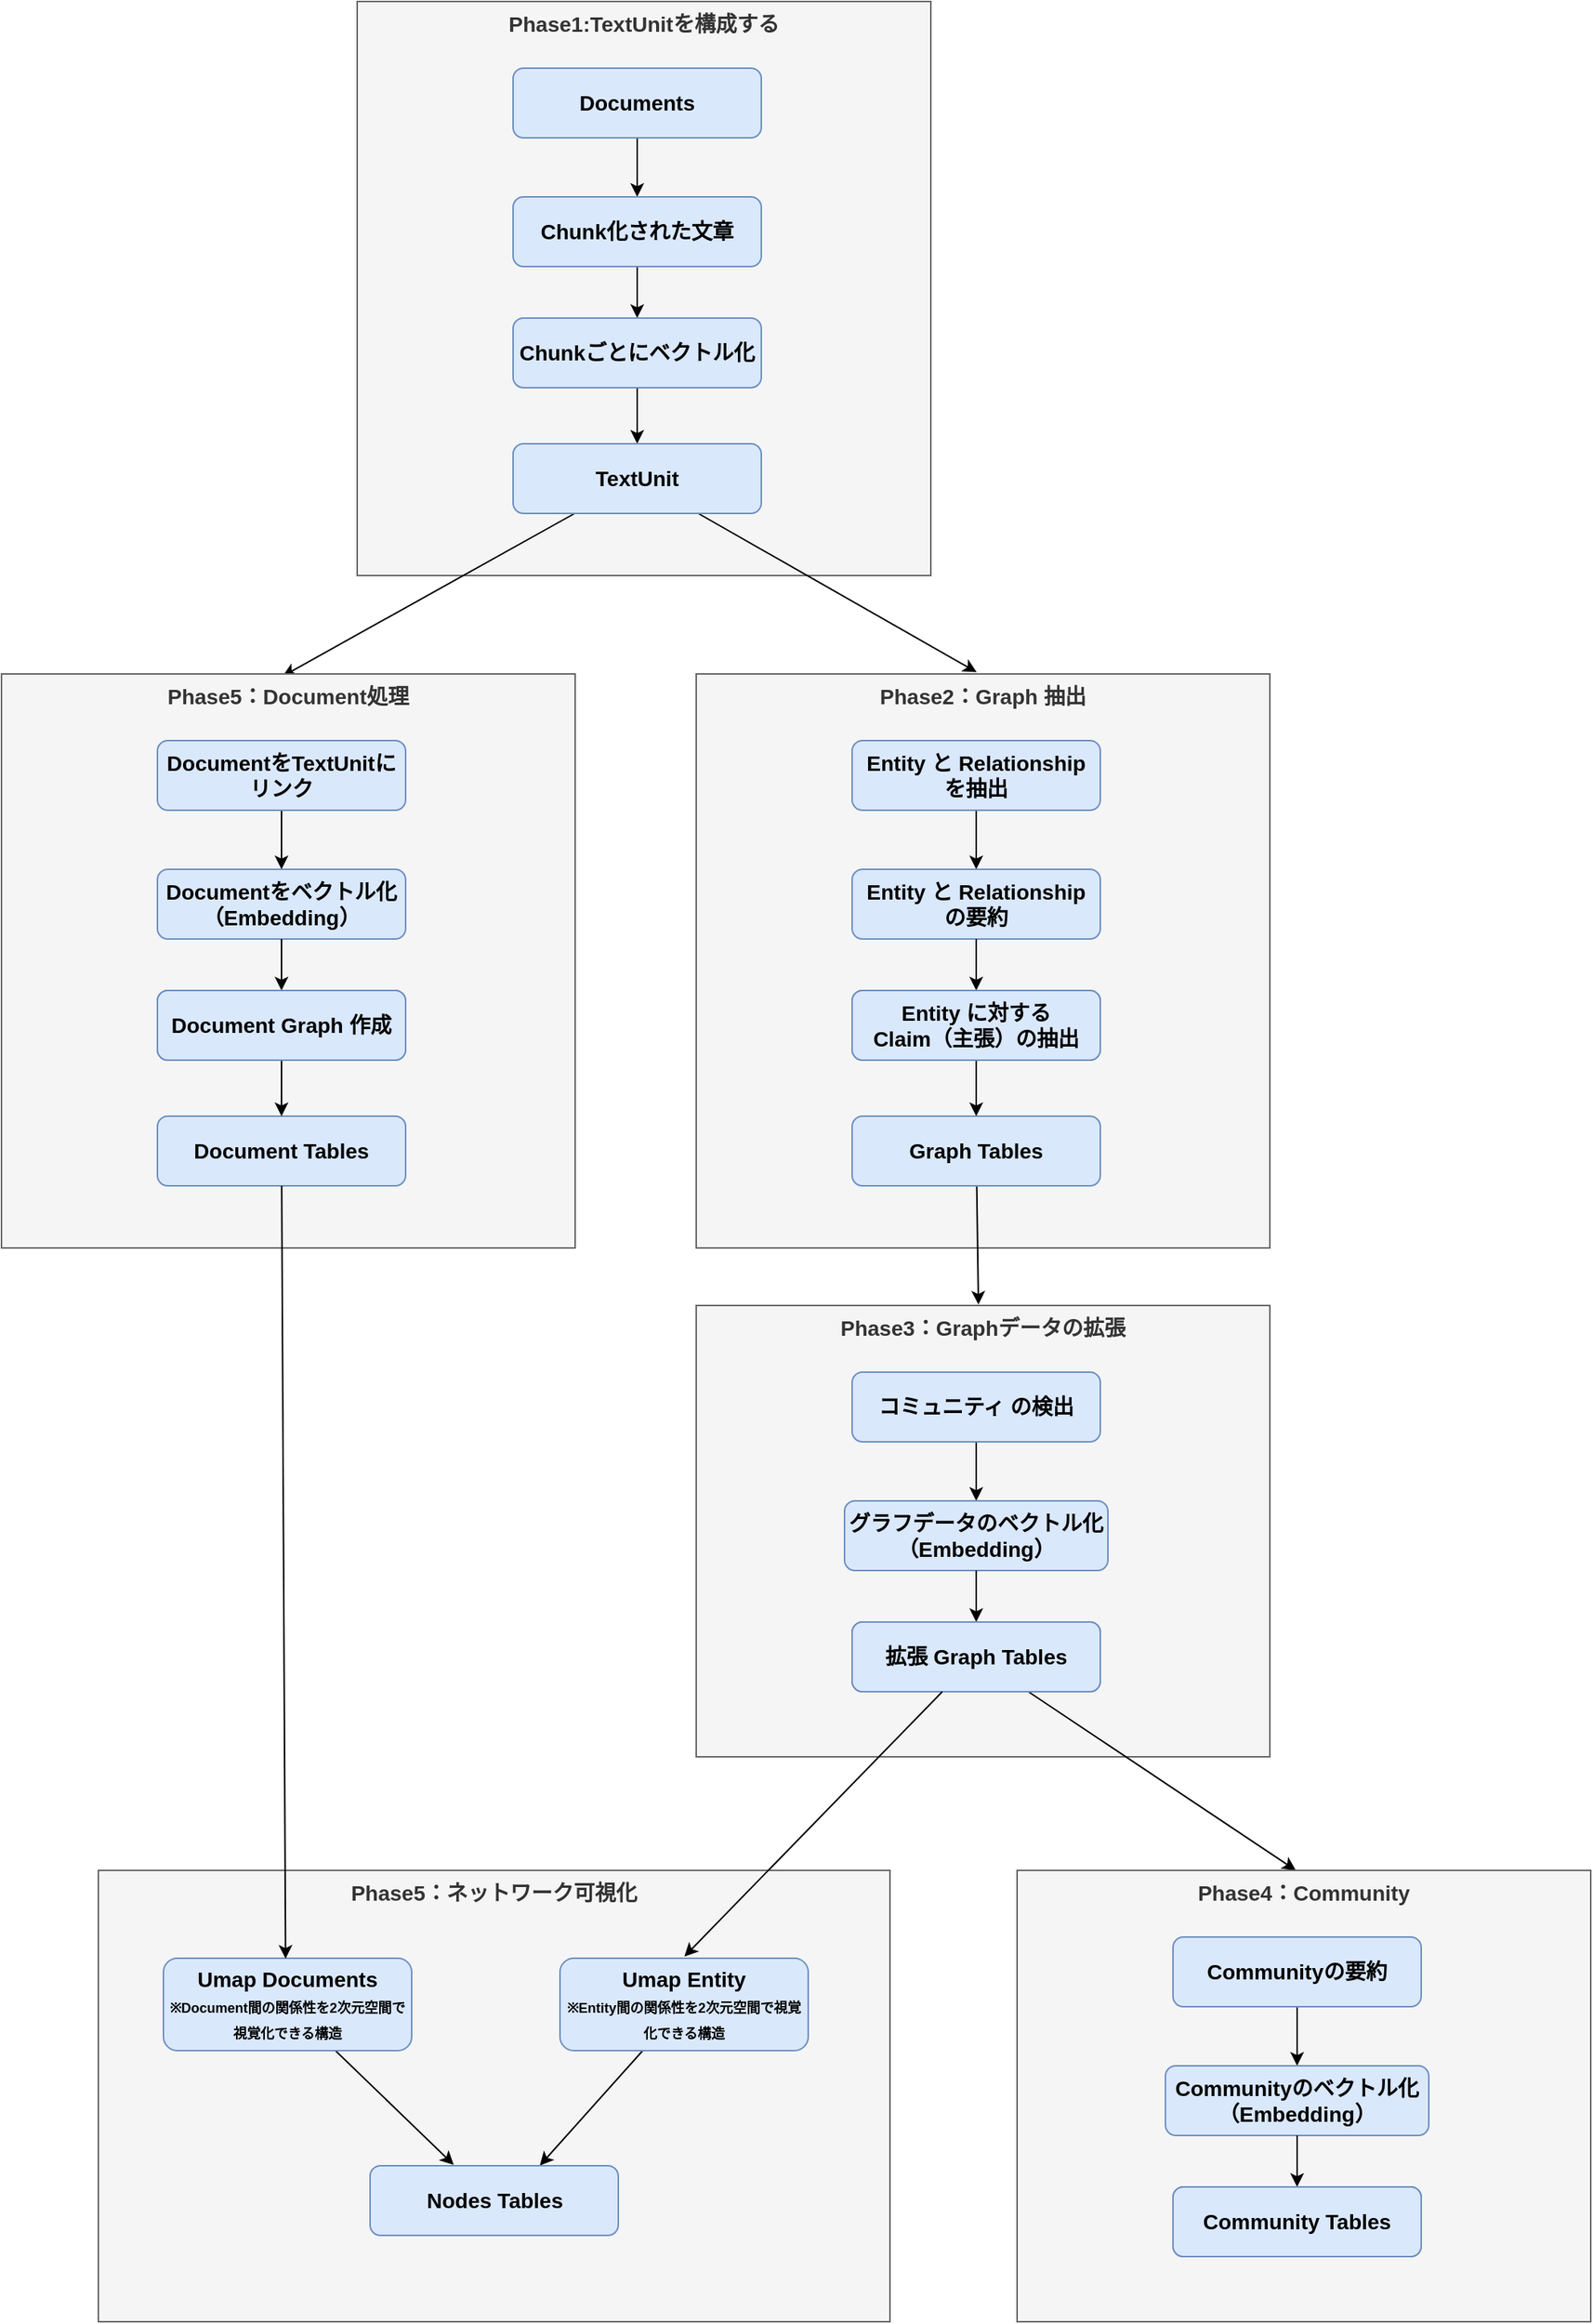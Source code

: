 <mxfile>
    <diagram id="pyFOITWGm1L5QSNy7el4" name="Page-1">
        <mxGraphModel dx="1514" dy="936" grid="0" gridSize="10" guides="1" tooltips="1" connect="0" arrows="1" fold="1" page="0" pageScale="1" pageWidth="850" pageHeight="1100" background="#ffffff" math="0" shadow="0">
            <root>
                <mxCell id="0"/>
                <mxCell id="1" parent="0"/>
                <mxCell id="17" value="Phase1:TextUnitを構成する" style="rounded=0;whiteSpace=wrap;html=1;fontSize=14;fontColor=#333333;fillColor=#f5f5f5;strokeColor=#666666;verticalAlign=top;fontStyle=1" parent="1" vertex="1">
                    <mxGeometry x="289" y="96" width="379" height="379" as="geometry"/>
                </mxCell>
                <mxCell id="32" style="edgeStyle=none;hachureGap=4;html=1;fontFamily=Architects Daughter;fontSource=https%3A%2F%2Ffonts.googleapis.com%2Fcss%3Ffamily%3DArchitects%2BDaughter;fontSize=16;entryX=0.5;entryY=0;entryDx=0;entryDy=0;" edge="1" parent="1" source="28" target="29">
                    <mxGeometry relative="1" as="geometry"/>
                </mxCell>
                <mxCell id="28" value="Documents" style="rounded=1;whiteSpace=wrap;html=1;fontSize=14;fontStyle=1;fillColor=#dae8fc;strokeColor=#6c8ebf;" vertex="1" parent="1">
                    <mxGeometry x="392" y="140" width="164" height="46" as="geometry"/>
                </mxCell>
                <mxCell id="35" style="edgeStyle=none;hachureGap=4;html=1;exitX=0.5;exitY=1;exitDx=0;exitDy=0;fontFamily=Architects Daughter;fontSource=https%3A%2F%2Ffonts.googleapis.com%2Fcss%3Ffamily%3DArchitects%2BDaughter;fontSize=16;" edge="1" parent="1" source="29" target="30">
                    <mxGeometry relative="1" as="geometry"/>
                </mxCell>
                <mxCell id="29" value="Chunk化された文章" style="rounded=1;whiteSpace=wrap;html=1;fontSize=14;fontStyle=1;fillColor=#dae8fc;strokeColor=#6c8ebf;" vertex="1" parent="1">
                    <mxGeometry x="392" y="225" width="164" height="46" as="geometry"/>
                </mxCell>
                <mxCell id="37" value="" style="edgeStyle=none;hachureGap=4;html=1;fontFamily=Architects Daughter;fontSource=https%3A%2F%2Ffonts.googleapis.com%2Fcss%3Ffamily%3DArchitects%2BDaughter;fontSize=16;" edge="1" parent="1" source="30" target="36">
                    <mxGeometry relative="1" as="geometry"/>
                </mxCell>
                <mxCell id="30" value="Chunkごとにベクトル化" style="rounded=1;whiteSpace=wrap;html=1;fontSize=14;fontStyle=1;fillColor=#dae8fc;strokeColor=#6c8ebf;" vertex="1" parent="1">
                    <mxGeometry x="392" y="305" width="164" height="46" as="geometry"/>
                </mxCell>
                <mxCell id="74" style="edgeStyle=none;rounded=1;sketch=0;hachureGap=4;jiggle=2;curveFitting=1;html=1;entryX=0.49;entryY=0.004;entryDx=0;entryDy=0;entryPerimeter=0;shadow=0;fontFamily=Architects Daughter;fontSource=https%3A%2F%2Ffonts.googleapis.com%2Fcss%3Ffamily%3DArchitects%2BDaughter;fontSize=16;startArrow=none;startFill=0;startSize=6;" edge="1" parent="1" source="36" target="65">
                    <mxGeometry relative="1" as="geometry"/>
                </mxCell>
                <mxCell id="75" style="edgeStyle=none;rounded=1;sketch=0;hachureGap=4;jiggle=2;curveFitting=1;html=1;entryX=0.489;entryY=-0.003;entryDx=0;entryDy=0;entryPerimeter=0;shadow=0;fontFamily=Architects Daughter;fontSource=https%3A%2F%2Ffonts.googleapis.com%2Fcss%3Ffamily%3DArchitects%2BDaughter;fontSize=16;startArrow=none;startFill=0;startSize=6;" edge="1" parent="1" source="36" target="38">
                    <mxGeometry relative="1" as="geometry"/>
                </mxCell>
                <mxCell id="36" value="TextUnit" style="rounded=1;whiteSpace=wrap;html=1;fontSize=14;fontStyle=1;fillColor=#dae8fc;strokeColor=#6c8ebf;" vertex="1" parent="1">
                    <mxGeometry x="392" y="388" width="164" height="46" as="geometry"/>
                </mxCell>
                <mxCell id="38" value="Phase2：Graph 抽出" style="rounded=0;whiteSpace=wrap;html=1;fontSize=14;fontColor=#333333;fillColor=#f5f5f5;strokeColor=#666666;verticalAlign=top;fontStyle=1" vertex="1" parent="1">
                    <mxGeometry x="513" y="540" width="379" height="379" as="geometry"/>
                </mxCell>
                <mxCell id="63" style="edgeStyle=none;rounded=1;sketch=0;hachureGap=4;jiggle=2;curveFitting=1;html=1;shadow=0;fontFamily=Architects Daughter;fontSource=https%3A%2F%2Ffonts.googleapis.com%2Fcss%3Ffamily%3DArchitects%2BDaughter;fontSize=16;startArrow=none;startFill=0;startSize=6;" edge="1" parent="1" source="40" target="42">
                    <mxGeometry relative="1" as="geometry"/>
                </mxCell>
                <mxCell id="40" value="Entity と Relationship を抽出" style="rounded=1;whiteSpace=wrap;html=1;fontSize=14;fontStyle=1;fillColor=#dae8fc;strokeColor=#6c8ebf;" vertex="1" parent="1">
                    <mxGeometry x="616" y="584" width="164" height="46" as="geometry"/>
                </mxCell>
                <mxCell id="42" value="Entity と Relationship の要約" style="rounded=1;whiteSpace=wrap;html=1;fontSize=14;fontStyle=1;fillColor=#dae8fc;strokeColor=#6c8ebf;" vertex="1" parent="1">
                    <mxGeometry x="616" y="669" width="164" height="46" as="geometry"/>
                </mxCell>
                <mxCell id="44" value="Entity に対する&lt;br&gt;Claim（主張）の抽出" style="rounded=1;whiteSpace=wrap;html=1;fontSize=14;fontStyle=1;fillColor=#dae8fc;strokeColor=#6c8ebf;" vertex="1" parent="1">
                    <mxGeometry x="616" y="749" width="164" height="46" as="geometry"/>
                </mxCell>
                <mxCell id="85" style="edgeStyle=none;rounded=1;sketch=0;hachureGap=4;jiggle=2;curveFitting=1;html=1;entryX=0.492;entryY=-0.002;entryDx=0;entryDy=0;entryPerimeter=0;shadow=0;fontFamily=Architects Daughter;fontSource=https%3A%2F%2Ffonts.googleapis.com%2Fcss%3Ffamily%3DArchitects%2BDaughter;fontSize=16;startArrow=none;startFill=0;startSize=6;" edge="1" parent="1" source="45" target="76">
                    <mxGeometry relative="1" as="geometry"/>
                </mxCell>
                <mxCell id="45" value="Graph Tables" style="rounded=1;whiteSpace=wrap;html=1;fontSize=14;fontStyle=1;fillColor=#dae8fc;strokeColor=#6c8ebf;" vertex="1" parent="1">
                    <mxGeometry x="616" y="832" width="164" height="46" as="geometry"/>
                </mxCell>
                <mxCell id="59" style="edgeStyle=none;hachureGap=4;html=1;exitX=0.5;exitY=1;exitDx=0;exitDy=0;fontFamily=Architects Daughter;fontSource=https%3A%2F%2Ffonts.googleapis.com%2Fcss%3Ffamily%3DArchitects%2BDaughter;fontSize=16;" edge="1" target="61" parent="1">
                    <mxGeometry relative="1" as="geometry">
                        <mxPoint x="698" y="715" as="sourcePoint"/>
                    </mxGeometry>
                </mxCell>
                <mxCell id="64" value="" style="edgeStyle=none;rounded=1;sketch=0;hachureGap=4;jiggle=2;curveFitting=1;html=1;shadow=0;fontFamily=Architects Daughter;fontSource=https%3A%2F%2Ffonts.googleapis.com%2Fcss%3Ffamily%3DArchitects%2BDaughter;fontSize=16;startArrow=none;startFill=0;startSize=6;" edge="1" parent="1" source="61" target="45">
                    <mxGeometry relative="1" as="geometry"/>
                </mxCell>
                <mxCell id="61" value="Entity に対する&lt;br&gt;Claim（主張）の抽出" style="rounded=1;whiteSpace=wrap;html=1;fontSize=14;fontStyle=1;fillColor=#dae8fc;strokeColor=#6c8ebf;" vertex="1" parent="1">
                    <mxGeometry x="616" y="749" width="164" height="46" as="geometry"/>
                </mxCell>
                <mxCell id="65" value="Phase5：Document処理" style="rounded=0;whiteSpace=wrap;html=1;fontSize=14;fontColor=#333333;fillColor=#f5f5f5;strokeColor=#666666;verticalAlign=top;fontStyle=1" vertex="1" parent="1">
                    <mxGeometry x="54" y="540" width="379" height="379" as="geometry"/>
                </mxCell>
                <mxCell id="66" style="edgeStyle=none;rounded=1;sketch=0;hachureGap=4;jiggle=2;curveFitting=1;html=1;shadow=0;fontFamily=Architects Daughter;fontSource=https%3A%2F%2Ffonts.googleapis.com%2Fcss%3Ffamily%3DArchitects%2BDaughter;fontSize=16;startArrow=none;startFill=0;startSize=6;" edge="1" source="67" target="68" parent="1">
                    <mxGeometry relative="1" as="geometry"/>
                </mxCell>
                <mxCell id="67" value="DocumentをTextUnitにリンク" style="rounded=1;whiteSpace=wrap;html=1;fontSize=14;fontStyle=1;fillColor=#dae8fc;strokeColor=#6c8ebf;" vertex="1" parent="1">
                    <mxGeometry x="157" y="584" width="164" height="46" as="geometry"/>
                </mxCell>
                <mxCell id="68" value="Documentをベクトル化（Embedding）" style="rounded=1;whiteSpace=wrap;html=1;fontSize=14;fontStyle=1;fillColor=#dae8fc;strokeColor=#6c8ebf;" vertex="1" parent="1">
                    <mxGeometry x="157" y="669" width="164" height="46" as="geometry"/>
                </mxCell>
                <mxCell id="69" value="Entity に対する&lt;br&gt;Claim（主張）の抽出" style="rounded=1;whiteSpace=wrap;html=1;fontSize=14;fontStyle=1;fillColor=#dae8fc;strokeColor=#6c8ebf;" vertex="1" parent="1">
                    <mxGeometry x="157" y="749" width="164" height="46" as="geometry"/>
                </mxCell>
                <mxCell id="70" value="Document Tables" style="rounded=1;whiteSpace=wrap;html=1;fontSize=14;fontStyle=1;fillColor=#dae8fc;strokeColor=#6c8ebf;" vertex="1" parent="1">
                    <mxGeometry x="157" y="832" width="164" height="46" as="geometry"/>
                </mxCell>
                <mxCell id="71" style="edgeStyle=none;hachureGap=4;html=1;exitX=0.5;exitY=1;exitDx=0;exitDy=0;fontFamily=Architects Daughter;fontSource=https%3A%2F%2Ffonts.googleapis.com%2Fcss%3Ffamily%3DArchitects%2BDaughter;fontSize=16;" edge="1" target="73" parent="1">
                    <mxGeometry relative="1" as="geometry">
                        <mxPoint x="239" y="715" as="sourcePoint"/>
                    </mxGeometry>
                </mxCell>
                <mxCell id="72" value="" style="edgeStyle=none;rounded=1;sketch=0;hachureGap=4;jiggle=2;curveFitting=1;html=1;shadow=0;fontFamily=Architects Daughter;fontSource=https%3A%2F%2Ffonts.googleapis.com%2Fcss%3Ffamily%3DArchitects%2BDaughter;fontSize=16;startArrow=none;startFill=0;startSize=6;" edge="1" source="73" target="70" parent="1">
                    <mxGeometry relative="1" as="geometry"/>
                </mxCell>
                <mxCell id="73" value="Document Graph 作成" style="rounded=1;whiteSpace=wrap;html=1;fontSize=14;fontStyle=1;fillColor=#dae8fc;strokeColor=#6c8ebf;" vertex="1" parent="1">
                    <mxGeometry x="157" y="749" width="164" height="46" as="geometry"/>
                </mxCell>
                <mxCell id="76" value="Phase3：Graphデータの拡張" style="rounded=0;whiteSpace=wrap;html=1;fontSize=14;fontColor=#333333;fillColor=#f5f5f5;strokeColor=#666666;verticalAlign=top;fontStyle=1" vertex="1" parent="1">
                    <mxGeometry x="513" y="957" width="379" height="298" as="geometry"/>
                </mxCell>
                <mxCell id="77" style="edgeStyle=none;rounded=1;sketch=0;hachureGap=4;jiggle=2;curveFitting=1;html=1;shadow=0;fontFamily=Architects Daughter;fontSource=https%3A%2F%2Ffonts.googleapis.com%2Fcss%3Ffamily%3DArchitects%2BDaughter;fontSize=16;startArrow=none;startFill=0;startSize=6;" edge="1" source="78" target="79" parent="1">
                    <mxGeometry relative="1" as="geometry"/>
                </mxCell>
                <mxCell id="78" value="コミュニティ の検出" style="rounded=1;whiteSpace=wrap;html=1;fontSize=14;fontStyle=1;fillColor=#dae8fc;strokeColor=#6c8ebf;" vertex="1" parent="1">
                    <mxGeometry x="616" y="1001" width="164" height="46" as="geometry"/>
                </mxCell>
                <mxCell id="79" value="グラフデータのベクトル化 （Embedding）" style="rounded=1;whiteSpace=wrap;html=1;fontSize=14;fontStyle=1;fillColor=#dae8fc;strokeColor=#6c8ebf;" vertex="1" parent="1">
                    <mxGeometry x="611" y="1086" width="174" height="46" as="geometry"/>
                </mxCell>
                <mxCell id="80" value="Entity に対する&lt;br&gt;Claim（主張）の抽出" style="rounded=1;whiteSpace=wrap;html=1;fontSize=14;fontStyle=1;fillColor=#dae8fc;strokeColor=#6c8ebf;" vertex="1" parent="1">
                    <mxGeometry x="616" y="1166" width="164" height="46" as="geometry"/>
                </mxCell>
                <mxCell id="82" style="edgeStyle=none;hachureGap=4;html=1;exitX=0.5;exitY=1;exitDx=0;exitDy=0;fontFamily=Architects Daughter;fontSource=https%3A%2F%2Ffonts.googleapis.com%2Fcss%3Ffamily%3DArchitects%2BDaughter;fontSize=16;" edge="1" target="84" parent="1">
                    <mxGeometry relative="1" as="geometry">
                        <mxPoint x="698.0" y="1132" as="sourcePoint"/>
                    </mxGeometry>
                </mxCell>
                <mxCell id="83" value="" style="edgeStyle=none;rounded=1;sketch=0;hachureGap=4;jiggle=2;curveFitting=1;html=1;shadow=0;fontFamily=Architects Daughter;fontSource=https%3A%2F%2Ffonts.googleapis.com%2Fcss%3Ffamily%3DArchitects%2BDaughter;fontSize=16;startArrow=none;startFill=0;startSize=6;entryX=0.486;entryY=0;entryDx=0;entryDy=0;entryPerimeter=0;" edge="1" source="84" target="102" parent="1">
                    <mxGeometry relative="1" as="geometry">
                        <mxPoint x="698.0" y="1249.0" as="targetPoint"/>
                    </mxGeometry>
                </mxCell>
                <mxCell id="84" value="拡張 Graph Tables" style="rounded=1;whiteSpace=wrap;html=1;fontSize=14;fontStyle=1;fillColor=#dae8fc;strokeColor=#6c8ebf;" vertex="1" parent="1">
                    <mxGeometry x="616" y="1166" width="164" height="46" as="geometry"/>
                </mxCell>
                <mxCell id="102" value="Phase4：Community" style="rounded=0;whiteSpace=wrap;html=1;fontSize=14;fontColor=#333333;fillColor=#f5f5f5;strokeColor=#666666;verticalAlign=top;fontStyle=1" vertex="1" parent="1">
                    <mxGeometry x="725" y="1330" width="379" height="298" as="geometry"/>
                </mxCell>
                <mxCell id="103" style="edgeStyle=none;rounded=1;sketch=0;hachureGap=4;jiggle=2;curveFitting=1;html=1;shadow=0;fontFamily=Architects Daughter;fontSource=https%3A%2F%2Ffonts.googleapis.com%2Fcss%3Ffamily%3DArchitects%2BDaughter;fontSize=16;startArrow=none;startFill=0;startSize=6;" edge="1" source="104" target="105" parent="1">
                    <mxGeometry relative="1" as="geometry"/>
                </mxCell>
                <mxCell id="104" value="Communityの要約" style="rounded=1;whiteSpace=wrap;html=1;fontSize=14;fontStyle=1;fillColor=#dae8fc;strokeColor=#6c8ebf;" vertex="1" parent="1">
                    <mxGeometry x="828" y="1374" width="164" height="46" as="geometry"/>
                </mxCell>
                <mxCell id="105" value="Communityのベクトル化（Embedding）" style="rounded=1;whiteSpace=wrap;html=1;fontSize=14;fontStyle=1;fillColor=#dae8fc;strokeColor=#6c8ebf;" vertex="1" parent="1">
                    <mxGeometry x="823" y="1459" width="174" height="46" as="geometry"/>
                </mxCell>
                <mxCell id="106" value="Entity に対する&lt;br&gt;Claim（主張）の抽出" style="rounded=1;whiteSpace=wrap;html=1;fontSize=14;fontStyle=1;fillColor=#dae8fc;strokeColor=#6c8ebf;" vertex="1" parent="1">
                    <mxGeometry x="828" y="1539" width="164" height="46" as="geometry"/>
                </mxCell>
                <mxCell id="107" style="edgeStyle=none;hachureGap=4;html=1;exitX=0.5;exitY=1;exitDx=0;exitDy=0;fontFamily=Architects Daughter;fontSource=https%3A%2F%2Ffonts.googleapis.com%2Fcss%3Ffamily%3DArchitects%2BDaughter;fontSize=16;" edge="1" target="109" parent="1">
                    <mxGeometry relative="1" as="geometry">
                        <mxPoint x="910.0" y="1505" as="sourcePoint"/>
                    </mxGeometry>
                </mxCell>
                <mxCell id="109" value="Community Tables" style="rounded=1;whiteSpace=wrap;html=1;fontSize=14;fontStyle=1;fillColor=#dae8fc;strokeColor=#6c8ebf;" vertex="1" parent="1">
                    <mxGeometry x="828" y="1539" width="164" height="46" as="geometry"/>
                </mxCell>
                <mxCell id="110" value="Phase5：ネットワーク可視化" style="rounded=0;whiteSpace=wrap;html=1;fontSize=14;fontColor=#333333;fillColor=#f5f5f5;strokeColor=#666666;verticalAlign=top;fontStyle=1" vertex="1" parent="1">
                    <mxGeometry x="118" y="1330" width="523" height="298" as="geometry"/>
                </mxCell>
                <mxCell id="121" style="edgeStyle=none;rounded=1;sketch=0;hachureGap=4;jiggle=2;curveFitting=1;html=1;entryX=0.684;entryY=-0.003;entryDx=0;entryDy=0;entryPerimeter=0;shadow=0;fontFamily=Architects Daughter;fontSource=https%3A%2F%2Ffonts.googleapis.com%2Fcss%3Ffamily%3DArchitects%2BDaughter;fontSize=9;startArrow=none;startFill=0;startSize=6;" edge="1" parent="1" source="112" target="116">
                    <mxGeometry relative="1" as="geometry"/>
                </mxCell>
                <mxCell id="112" value="Umap Entity&lt;br&gt;&lt;font style=&quot;font-size: 9px;&quot;&gt;※Entity間の関係性を2次元空間で視覚化できる構造&lt;/font&gt;" style="rounded=1;whiteSpace=wrap;html=1;fontSize=14;fontStyle=1;fillColor=#dae8fc;strokeColor=#6c8ebf;" vertex="1" parent="1">
                    <mxGeometry x="423" y="1388" width="164" height="61" as="geometry"/>
                </mxCell>
                <mxCell id="116" value="Nodes Tables" style="rounded=1;whiteSpace=wrap;html=1;fontSize=14;fontStyle=1;fillColor=#dae8fc;strokeColor=#6c8ebf;" vertex="1" parent="1">
                    <mxGeometry x="297.5" y="1525" width="164" height="46" as="geometry"/>
                </mxCell>
                <mxCell id="120" style="edgeStyle=none;rounded=1;sketch=0;hachureGap=4;jiggle=2;curveFitting=1;html=1;shadow=0;fontFamily=Architects Daughter;fontSource=https%3A%2F%2Ffonts.googleapis.com%2Fcss%3Ffamily%3DArchitects%2BDaughter;fontSize=9;startArrow=none;startFill=0;startSize=6;entryX=0.337;entryY=-0.013;entryDx=0;entryDy=0;entryPerimeter=0;" edge="1" parent="1" source="118" target="116">
                    <mxGeometry relative="1" as="geometry">
                        <mxPoint x="379" y="1523" as="targetPoint"/>
                    </mxGeometry>
                </mxCell>
                <mxCell id="118" value="Umap Documents&lt;br&gt;&lt;font style=&quot;font-size: 9px;&quot;&gt;※Document間の関係性を2次元空間で視覚化できる構造&lt;/font&gt;" style="rounded=1;whiteSpace=wrap;html=1;fontSize=14;fontStyle=1;fillColor=#dae8fc;strokeColor=#6c8ebf;" vertex="1" parent="1">
                    <mxGeometry x="161" y="1388" width="164" height="61" as="geometry"/>
                </mxCell>
                <mxCell id="117" style="edgeStyle=none;rounded=1;sketch=0;hachureGap=4;jiggle=2;curveFitting=1;html=1;shadow=0;fontFamily=Architects Daughter;fontSource=https%3A%2F%2Ffonts.googleapis.com%2Fcss%3Ffamily%3DArchitects%2BDaughter;fontSize=16;startArrow=none;startFill=0;startSize=6;entryX=0.501;entryY=-0.018;entryDx=0;entryDy=0;entryPerimeter=0;" edge="1" parent="1" source="84" target="112">
                    <mxGeometry relative="1" as="geometry">
                        <mxPoint x="532.438" y="1300.802" as="targetPoint"/>
                    </mxGeometry>
                </mxCell>
                <mxCell id="119" style="edgeStyle=none;rounded=1;sketch=0;hachureGap=4;jiggle=2;curveFitting=1;html=1;entryX=0.492;entryY=0.005;entryDx=0;entryDy=0;entryPerimeter=0;shadow=0;fontFamily=Architects Daughter;fontSource=https%3A%2F%2Ffonts.googleapis.com%2Fcss%3Ffamily%3DArchitects%2BDaughter;fontSize=9;startArrow=none;startFill=0;startSize=6;" edge="1" parent="1" source="70" target="118">
                    <mxGeometry relative="1" as="geometry"/>
                </mxCell>
            </root>
        </mxGraphModel>
    </diagram>
</mxfile>